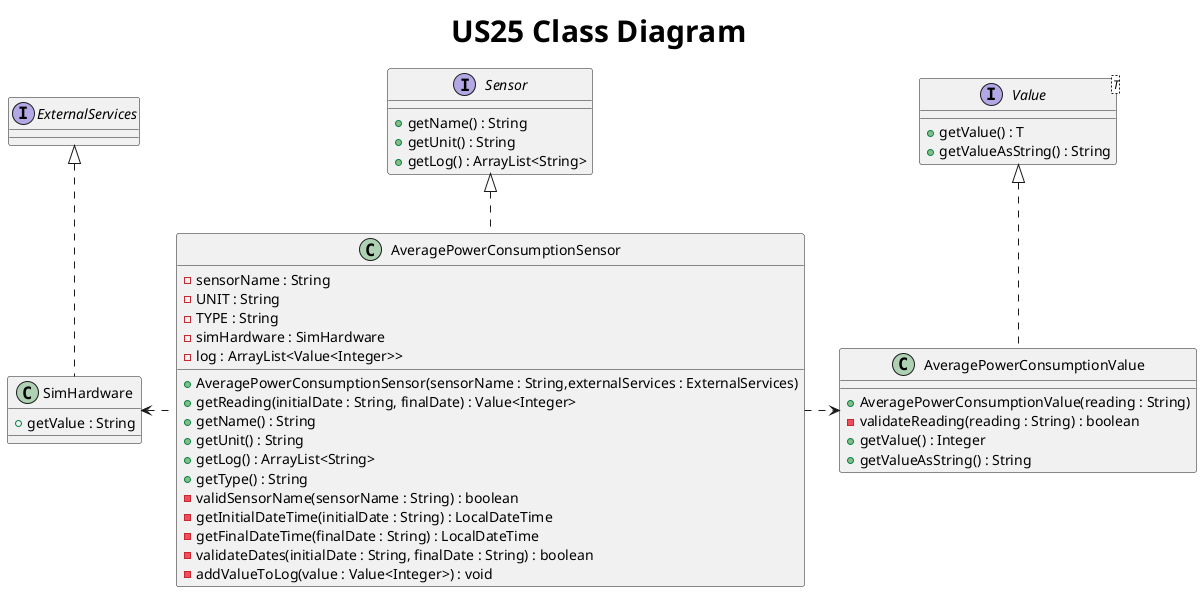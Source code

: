 @startuml
title <size: 30> US25 Class Diagram

interface Sensor {
    + getName() : String
    + getUnit() : String
    + getLog() : ArrayList<String>
}

interface Value<T> {
    + getValue() : T
    + getValueAsString() : String
}

interface ExternalServices {

}

class AveragePowerConsumptionSensor{
    - sensorName : String
    - UNIT : String
    - TYPE : String
    - simHardware : SimHardware
    - log : ArrayList<Value<Integer>>

    +AveragePowerConsumptionSensor(sensorName : String,externalServices : ExternalServices)
    + getReading(initialDate : String, finalDate) : Value<Integer>
    + getName() : String
    + getUnit() : String
    + getLog() : ArrayList<String>
    + getType() : String
    - validSensorName(sensorName : String) : boolean
    - getInitialDateTime(initialDate : String) : LocalDateTime
    - getFinalDateTime(finalDate : String) : LocalDateTime
    - validateDates(initialDate : String, finalDate : String) : boolean
    - addValueToLog(value : Value<Integer>) : void
}

class AveragePowerConsumptionValue {
    + AveragePowerConsumptionValue(reading : String)
    - validateReading(reading : String) : boolean
    + getValue() : Integer
    + getValueAsString() : String
}

class SimHardware{
    + getValue : String
}

Value <|.. AveragePowerConsumptionValue
Sensor <|.. AveragePowerConsumptionSensor
ExternalServices <|.. SimHardware
AveragePowerConsumptionSensor .right.> AveragePowerConsumptionValue
AveragePowerConsumptionSensor .left.> SimHardware
@enduml